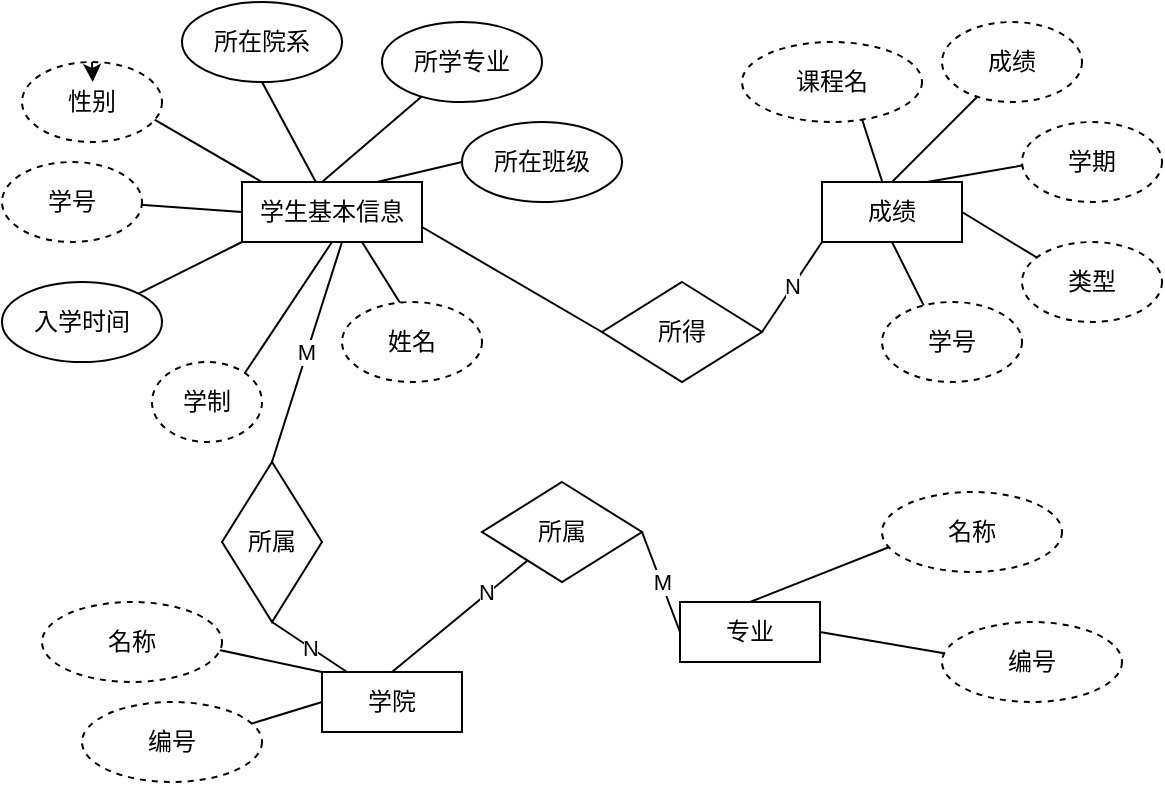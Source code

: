 <mxfile version="17.4.5" type="github">
  <diagram id="sUlDWwWhl0BbCJW8W2jn" name="Page-1">
    <mxGraphModel dx="1246" dy="573" grid="1" gridSize="10" guides="1" tooltips="1" connect="1" arrows="1" fold="1" page="1" pageScale="1" pageWidth="827" pageHeight="1169" math="0" shadow="0">
      <root>
        <mxCell id="0" />
        <mxCell id="1" parent="0" />
        <mxCell id="s3L1DL3AQ4cHIZa4Q5mT-3" value="所在院系" style="ellipse;whiteSpace=wrap;html=1;" vertex="1" parent="1">
          <mxGeometry x="130" y="70" width="80" height="40" as="geometry" />
        </mxCell>
        <mxCell id="s3L1DL3AQ4cHIZa4Q5mT-4" value="所学专业" style="ellipse;whiteSpace=wrap;html=1;" vertex="1" parent="1">
          <mxGeometry x="230" y="80" width="80" height="40" as="geometry" />
        </mxCell>
        <mxCell id="s3L1DL3AQ4cHIZa4Q5mT-7" value="入学时间" style="ellipse;whiteSpace=wrap;html=1;" vertex="1" parent="1">
          <mxGeometry x="40" y="210" width="80" height="40" as="geometry" />
        </mxCell>
        <mxCell id="s3L1DL3AQ4cHIZa4Q5mT-8" value="所在班级" style="ellipse;whiteSpace=wrap;html=1;" vertex="1" parent="1">
          <mxGeometry x="270" y="130" width="80" height="40" as="geometry" />
        </mxCell>
        <mxCell id="s3L1DL3AQ4cHIZa4Q5mT-11" value="学生基本信息" style="rounded=0;whiteSpace=wrap;html=1;" vertex="1" parent="1">
          <mxGeometry x="160" y="160" width="90" height="30" as="geometry" />
        </mxCell>
        <mxCell id="s3L1DL3AQ4cHIZa4Q5mT-15" value="" style="endArrow=none;html=1;rounded=0;entryX=0.5;entryY=1;entryDx=0;entryDy=0;" edge="1" parent="1" source="s3L1DL3AQ4cHIZa4Q5mT-11" target="s3L1DL3AQ4cHIZa4Q5mT-3">
          <mxGeometry width="50" height="50" relative="1" as="geometry">
            <mxPoint x="205" y="139.289" as="sourcePoint" />
            <mxPoint x="205" y="89.289" as="targetPoint" />
          </mxGeometry>
        </mxCell>
        <mxCell id="s3L1DL3AQ4cHIZa4Q5mT-26" value="成绩" style="rounded=0;whiteSpace=wrap;html=1;" vertex="1" parent="1">
          <mxGeometry x="450" y="160" width="70" height="30" as="geometry" />
        </mxCell>
        <mxCell id="s3L1DL3AQ4cHIZa4Q5mT-30" value="所得" style="rhombus;whiteSpace=wrap;html=1;" vertex="1" parent="1">
          <mxGeometry x="340" y="210" width="80" height="50" as="geometry" />
        </mxCell>
        <mxCell id="s3L1DL3AQ4cHIZa4Q5mT-31" value="所属" style="rhombus;whiteSpace=wrap;html=1;" vertex="1" parent="1">
          <mxGeometry x="150" y="300" width="50" height="80" as="geometry" />
        </mxCell>
        <mxCell id="s3L1DL3AQ4cHIZa4Q5mT-34" value="学院" style="rounded=0;whiteSpace=wrap;html=1;" vertex="1" parent="1">
          <mxGeometry x="200" y="405" width="70" height="30" as="geometry" />
        </mxCell>
        <mxCell id="s3L1DL3AQ4cHIZa4Q5mT-37" value="所属" style="rhombus;whiteSpace=wrap;html=1;" vertex="1" parent="1">
          <mxGeometry x="280" y="310" width="80" height="50" as="geometry" />
        </mxCell>
        <mxCell id="s3L1DL3AQ4cHIZa4Q5mT-38" value="专业" style="rounded=0;whiteSpace=wrap;html=1;" vertex="1" parent="1">
          <mxGeometry x="379" y="370" width="70" height="30" as="geometry" />
        </mxCell>
        <mxCell id="s3L1DL3AQ4cHIZa4Q5mT-43" value="" style="endArrow=none;html=1;rounded=0;" edge="1" parent="1" target="s3L1DL3AQ4cHIZa4Q5mT-4">
          <mxGeometry width="50" height="50" relative="1" as="geometry">
            <mxPoint x="200" y="160" as="sourcePoint" />
            <mxPoint x="180" y="120" as="targetPoint" />
          </mxGeometry>
        </mxCell>
        <mxCell id="s3L1DL3AQ4cHIZa4Q5mT-44" value="" style="endArrow=none;html=1;rounded=0;entryX=0.75;entryY=0;entryDx=0;entryDy=0;exitX=0;exitY=0.5;exitDx=0;exitDy=0;" edge="1" parent="1" source="s3L1DL3AQ4cHIZa4Q5mT-8" target="s3L1DL3AQ4cHIZa4Q5mT-11">
          <mxGeometry width="50" height="50" relative="1" as="geometry">
            <mxPoint x="216.923" y="180.0" as="sourcePoint" />
            <mxPoint x="190" y="130" as="targetPoint" />
          </mxGeometry>
        </mxCell>
        <mxCell id="s3L1DL3AQ4cHIZa4Q5mT-45" value="" style="endArrow=none;html=1;rounded=0;exitX=0.5;exitY=0;exitDx=0;exitDy=0;" edge="1" parent="1">
          <mxGeometry width="50" height="50" relative="1" as="geometry">
            <mxPoint x="245.0" y="230.0" as="sourcePoint" />
            <mxPoint x="220" y="190" as="targetPoint" />
          </mxGeometry>
        </mxCell>
        <mxCell id="s3L1DL3AQ4cHIZa4Q5mT-46" value="" style="endArrow=none;html=1;rounded=0;entryX=1;entryY=0;entryDx=0;entryDy=0;exitX=0.5;exitY=1;exitDx=0;exitDy=0;" edge="1" parent="1" source="s3L1DL3AQ4cHIZa4Q5mT-11">
          <mxGeometry width="50" height="50" relative="1" as="geometry">
            <mxPoint x="236.923" y="200.0" as="sourcePoint" />
            <mxPoint x="161.213" y="255.858" as="targetPoint" />
          </mxGeometry>
        </mxCell>
        <mxCell id="s3L1DL3AQ4cHIZa4Q5mT-47" value="" style="endArrow=none;html=1;rounded=0;exitX=1;exitY=0;exitDx=0;exitDy=0;" edge="1" parent="1" source="s3L1DL3AQ4cHIZa4Q5mT-7">
          <mxGeometry width="50" height="50" relative="1" as="geometry">
            <mxPoint x="246.923" y="210.0" as="sourcePoint" />
            <mxPoint x="160" y="190" as="targetPoint" />
          </mxGeometry>
        </mxCell>
        <mxCell id="s3L1DL3AQ4cHIZa4Q5mT-48" value="" style="endArrow=none;html=1;rounded=0;entryX=1;entryY=0.5;entryDx=0;entryDy=0;exitX=0;exitY=0.5;exitDx=0;exitDy=0;" edge="1" parent="1" source="s3L1DL3AQ4cHIZa4Q5mT-11">
          <mxGeometry width="50" height="50" relative="1" as="geometry">
            <mxPoint x="256.923" y="220.0" as="sourcePoint" />
            <mxPoint x="90.0" y="170.0" as="targetPoint" />
          </mxGeometry>
        </mxCell>
        <mxCell id="s3L1DL3AQ4cHIZa4Q5mT-49" value="" style="endArrow=none;html=1;rounded=0;entryX=1;entryY=1;entryDx=0;entryDy=0;" edge="1" parent="1">
          <mxGeometry width="50" height="50" relative="1" as="geometry">
            <mxPoint x="170" y="160" as="sourcePoint" />
            <mxPoint x="108.284" y="124.142" as="targetPoint" />
          </mxGeometry>
        </mxCell>
        <mxCell id="s3L1DL3AQ4cHIZa4Q5mT-50" value="M" style="endArrow=none;html=1;rounded=0;exitX=0.5;exitY=0;exitDx=0;exitDy=0;" edge="1" parent="1" source="s3L1DL3AQ4cHIZa4Q5mT-31">
          <mxGeometry width="50" height="50" relative="1" as="geometry">
            <mxPoint x="276.923" y="240.0" as="sourcePoint" />
            <mxPoint x="210" y="190" as="targetPoint" />
          </mxGeometry>
        </mxCell>
        <mxCell id="s3L1DL3AQ4cHIZa4Q5mT-51" value="" style="endArrow=none;html=1;rounded=0;entryX=1;entryY=0.75;entryDx=0;entryDy=0;exitX=0;exitY=0.5;exitDx=0;exitDy=0;" edge="1" parent="1" source="s3L1DL3AQ4cHIZa4Q5mT-30" target="s3L1DL3AQ4cHIZa4Q5mT-11">
          <mxGeometry width="50" height="50" relative="1" as="geometry">
            <mxPoint x="286.923" y="250.0" as="sourcePoint" />
            <mxPoint x="260" y="200" as="targetPoint" />
          </mxGeometry>
        </mxCell>
        <mxCell id="s3L1DL3AQ4cHIZa4Q5mT-52" value="" style="endArrow=none;html=1;rounded=0;entryX=0.5;entryY=0;entryDx=0;entryDy=0;exitX=0.5;exitY=1;exitDx=0;exitDy=0;" edge="1" parent="1" target="s3L1DL3AQ4cHIZa4Q5mT-26">
          <mxGeometry width="50" height="50" relative="1" as="geometry">
            <mxPoint x="535.0" y="110" as="sourcePoint" />
            <mxPoint x="270" y="210" as="targetPoint" />
          </mxGeometry>
        </mxCell>
        <mxCell id="s3L1DL3AQ4cHIZa4Q5mT-54" value="" style="endArrow=none;html=1;rounded=0;entryX=0.75;entryY=0;entryDx=0;entryDy=0;exitX=0;exitY=0.5;exitDx=0;exitDy=0;" edge="1" parent="1" target="s3L1DL3AQ4cHIZa4Q5mT-26">
          <mxGeometry width="50" height="50" relative="1" as="geometry">
            <mxPoint x="560.0" y="150" as="sourcePoint" />
            <mxPoint x="495.0" y="170.0" as="targetPoint" />
          </mxGeometry>
        </mxCell>
        <mxCell id="s3L1DL3AQ4cHIZa4Q5mT-55" value="" style="endArrow=none;html=1;rounded=0;entryX=1;entryY=0.5;entryDx=0;entryDy=0;exitX=0;exitY=0;exitDx=0;exitDy=0;" edge="1" parent="1" target="s3L1DL3AQ4cHIZa4Q5mT-26">
          <mxGeometry width="50" height="50" relative="1" as="geometry">
            <mxPoint x="570.508" y="205.713" as="sourcePoint" />
            <mxPoint x="505.0" y="180.0" as="targetPoint" />
          </mxGeometry>
        </mxCell>
        <mxCell id="s3L1DL3AQ4cHIZa4Q5mT-56" value="" style="endArrow=none;html=1;rounded=0;entryX=0.5;entryY=0;entryDx=0;entryDy=0;exitX=0.5;exitY=1;exitDx=0;exitDy=0;" edge="1" parent="1" source="s3L1DL3AQ4cHIZa4Q5mT-26">
          <mxGeometry width="50" height="50" relative="1" as="geometry">
            <mxPoint x="565.0" y="140" as="sourcePoint" />
            <mxPoint x="505.0" y="230.0" as="targetPoint" />
          </mxGeometry>
        </mxCell>
        <mxCell id="s3L1DL3AQ4cHIZa4Q5mT-57" value="" style="endArrow=none;html=1;rounded=0;exitX=0.68;exitY=1.028;exitDx=0;exitDy=0;exitPerimeter=0;" edge="1" parent="1" target="s3L1DL3AQ4cHIZa4Q5mT-26">
          <mxGeometry width="50" height="50" relative="1" as="geometry">
            <mxPoint x="467.6" y="121.12" as="sourcePoint" />
            <mxPoint x="525.0" y="200.0" as="targetPoint" />
          </mxGeometry>
        </mxCell>
        <mxCell id="s3L1DL3AQ4cHIZa4Q5mT-58" value="N" style="endArrow=none;html=1;rounded=0;exitX=0;exitY=1;exitDx=0;exitDy=0;entryX=1;entryY=0.5;entryDx=0;entryDy=0;" edge="1" parent="1" source="s3L1DL3AQ4cHIZa4Q5mT-26" target="s3L1DL3AQ4cHIZa4Q5mT-30">
          <mxGeometry width="50" height="50" relative="1" as="geometry">
            <mxPoint x="585.0" y="160" as="sourcePoint" />
            <mxPoint x="535.0" y="210.0" as="targetPoint" />
          </mxGeometry>
        </mxCell>
        <mxCell id="s3L1DL3AQ4cHIZa4Q5mT-60" value="M" style="endArrow=none;html=1;rounded=0;entryX=1;entryY=0.5;entryDx=0;entryDy=0;exitX=0;exitY=0.5;exitDx=0;exitDy=0;" edge="1" parent="1" source="s3L1DL3AQ4cHIZa4Q5mT-38" target="s3L1DL3AQ4cHIZa4Q5mT-37">
          <mxGeometry width="50" height="50" relative="1" as="geometry">
            <mxPoint x="370" y="390" as="sourcePoint" />
            <mxPoint x="555.0" y="230.0" as="targetPoint" />
          </mxGeometry>
        </mxCell>
        <mxCell id="s3L1DL3AQ4cHIZa4Q5mT-61" value="" style="endArrow=none;html=1;rounded=0;entryX=0;entryY=0.5;entryDx=0;entryDy=0;exitX=0.5;exitY=0;exitDx=0;exitDy=0;" edge="1" parent="1" source="s3L1DL3AQ4cHIZa4Q5mT-38">
          <mxGeometry width="50" height="50" relative="1" as="geometry">
            <mxPoint x="389" y="395.0" as="sourcePoint" />
            <mxPoint x="490.0" y="340.0" as="targetPoint" />
          </mxGeometry>
        </mxCell>
        <mxCell id="s3L1DL3AQ4cHIZa4Q5mT-62" value="" style="endArrow=none;html=1;rounded=0;entryX=1;entryY=0.5;entryDx=0;entryDy=0;exitX=0;exitY=0;exitDx=0;exitDy=0;" edge="1" parent="1" target="s3L1DL3AQ4cHIZa4Q5mT-38">
          <mxGeometry width="50" height="50" relative="1" as="geometry">
            <mxPoint x="541.716" y="400.858" as="sourcePoint" />
            <mxPoint x="380.0" y="355.0" as="targetPoint" />
          </mxGeometry>
        </mxCell>
        <mxCell id="s3L1DL3AQ4cHIZa4Q5mT-63" value="" style="endArrow=none;html=1;rounded=0;exitX=0.5;exitY=0;exitDx=0;exitDy=0;" edge="1" parent="1" source="s3L1DL3AQ4cHIZa4Q5mT-34" target="s3L1DL3AQ4cHIZa4Q5mT-37">
          <mxGeometry width="50" height="50" relative="1" as="geometry">
            <mxPoint x="409" y="415.0" as="sourcePoint" />
            <mxPoint x="390.0" y="365.0" as="targetPoint" />
          </mxGeometry>
        </mxCell>
        <mxCell id="s3L1DL3AQ4cHIZa4Q5mT-82" value="N" style="edgeLabel;html=1;align=center;verticalAlign=middle;resizable=0;points=[];" vertex="1" connectable="0" parent="s3L1DL3AQ4cHIZa4Q5mT-63">
          <mxGeometry x="0.407" y="1" relative="1" as="geometry">
            <mxPoint as="offset" />
          </mxGeometry>
        </mxCell>
        <mxCell id="s3L1DL3AQ4cHIZa4Q5mT-64" value="" style="endArrow=none;html=1;rounded=0;exitX=1;exitY=0;exitDx=0;exitDy=0;" edge="1" parent="1">
          <mxGeometry width="50" height="50" relative="1" as="geometry">
            <mxPoint x="148.284" y="435.858" as="sourcePoint" />
            <mxPoint x="200" y="420" as="targetPoint" />
          </mxGeometry>
        </mxCell>
        <mxCell id="s3L1DL3AQ4cHIZa4Q5mT-65" value="" style="endArrow=none;html=1;rounded=0;entryX=0;entryY=0;entryDx=0;entryDy=0;exitX=1;exitY=0.5;exitDx=0;exitDy=0;" edge="1" parent="1" target="s3L1DL3AQ4cHIZa4Q5mT-34">
          <mxGeometry width="50" height="50" relative="1" as="geometry">
            <mxPoint x="130.0" y="390.0" as="sourcePoint" />
            <mxPoint x="410.0" y="385.0" as="targetPoint" />
          </mxGeometry>
        </mxCell>
        <mxCell id="s3L1DL3AQ4cHIZa4Q5mT-66" value="N" style="endArrow=none;html=1;rounded=0;entryX=0.5;entryY=1;entryDx=0;entryDy=0;" edge="1" parent="1" source="s3L1DL3AQ4cHIZa4Q5mT-34" target="s3L1DL3AQ4cHIZa4Q5mT-31">
          <mxGeometry width="50" height="50" relative="1" as="geometry">
            <mxPoint x="439" y="445.0" as="sourcePoint" />
            <mxPoint x="420.0" y="395.0" as="targetPoint" />
          </mxGeometry>
        </mxCell>
        <mxCell id="s3L1DL3AQ4cHIZa4Q5mT-67" value="性别" style="ellipse;whiteSpace=wrap;html=1;align=center;dashed=1;" vertex="1" parent="1">
          <mxGeometry x="50" y="100" width="70" height="40" as="geometry" />
        </mxCell>
        <mxCell id="s3L1DL3AQ4cHIZa4Q5mT-69" value="学号" style="ellipse;whiteSpace=wrap;html=1;align=center;dashed=1;" vertex="1" parent="1">
          <mxGeometry x="40" y="150" width="70" height="40" as="geometry" />
        </mxCell>
        <mxCell id="s3L1DL3AQ4cHIZa4Q5mT-70" value="学制" style="ellipse;whiteSpace=wrap;html=1;align=center;dashed=1;" vertex="1" parent="1">
          <mxGeometry x="115" y="250" width="55" height="40" as="geometry" />
        </mxCell>
        <mxCell id="s3L1DL3AQ4cHIZa4Q5mT-71" value="名称" style="ellipse;whiteSpace=wrap;html=1;align=center;dashed=1;" vertex="1" parent="1">
          <mxGeometry x="60" y="370" width="90" height="40" as="geometry" />
        </mxCell>
        <mxCell id="s3L1DL3AQ4cHIZa4Q5mT-72" value="编号" style="ellipse;whiteSpace=wrap;html=1;align=center;dashed=1;" vertex="1" parent="1">
          <mxGeometry x="80" y="420" width="90" height="40" as="geometry" />
        </mxCell>
        <mxCell id="s3L1DL3AQ4cHIZa4Q5mT-73" value="编号" style="ellipse;whiteSpace=wrap;html=1;align=center;dashed=1;" vertex="1" parent="1">
          <mxGeometry x="510" y="380" width="90" height="40" as="geometry" />
        </mxCell>
        <mxCell id="s3L1DL3AQ4cHIZa4Q5mT-74" value="名称" style="ellipse;whiteSpace=wrap;html=1;align=center;dashed=1;" vertex="1" parent="1">
          <mxGeometry x="480" y="315" width="90" height="40" as="geometry" />
        </mxCell>
        <mxCell id="s3L1DL3AQ4cHIZa4Q5mT-75" value="姓名" style="ellipse;whiteSpace=wrap;html=1;align=center;dashed=1;" vertex="1" parent="1">
          <mxGeometry x="210" y="220" width="70" height="40" as="geometry" />
        </mxCell>
        <mxCell id="s3L1DL3AQ4cHIZa4Q5mT-76" style="edgeStyle=orthogonalEdgeStyle;rounded=0;orthogonalLoop=1;jettySize=auto;html=1;exitX=0.5;exitY=0;exitDx=0;exitDy=0;entryX=0.505;entryY=0.25;entryDx=0;entryDy=0;entryPerimeter=0;" edge="1" parent="1" source="s3L1DL3AQ4cHIZa4Q5mT-67" target="s3L1DL3AQ4cHIZa4Q5mT-67">
          <mxGeometry relative="1" as="geometry" />
        </mxCell>
        <mxCell id="s3L1DL3AQ4cHIZa4Q5mT-77" value="课程名" style="ellipse;whiteSpace=wrap;html=1;align=center;dashed=1;" vertex="1" parent="1">
          <mxGeometry x="410" y="90" width="90" height="40" as="geometry" />
        </mxCell>
        <mxCell id="s3L1DL3AQ4cHIZa4Q5mT-78" value="成绩" style="ellipse;whiteSpace=wrap;html=1;align=center;dashed=1;" vertex="1" parent="1">
          <mxGeometry x="510" y="80" width="70" height="40" as="geometry" />
        </mxCell>
        <mxCell id="s3L1DL3AQ4cHIZa4Q5mT-79" value="学期" style="ellipse;whiteSpace=wrap;html=1;align=center;dashed=1;" vertex="1" parent="1">
          <mxGeometry x="550" y="130" width="70" height="40" as="geometry" />
        </mxCell>
        <mxCell id="s3L1DL3AQ4cHIZa4Q5mT-80" value="类型" style="ellipse;whiteSpace=wrap;html=1;align=center;dashed=1;" vertex="1" parent="1">
          <mxGeometry x="550" y="190" width="70" height="40" as="geometry" />
        </mxCell>
        <mxCell id="s3L1DL3AQ4cHIZa4Q5mT-81" value="学号" style="ellipse;whiteSpace=wrap;html=1;align=center;dashed=1;" vertex="1" parent="1">
          <mxGeometry x="480" y="220" width="70" height="40" as="geometry" />
        </mxCell>
      </root>
    </mxGraphModel>
  </diagram>
</mxfile>
